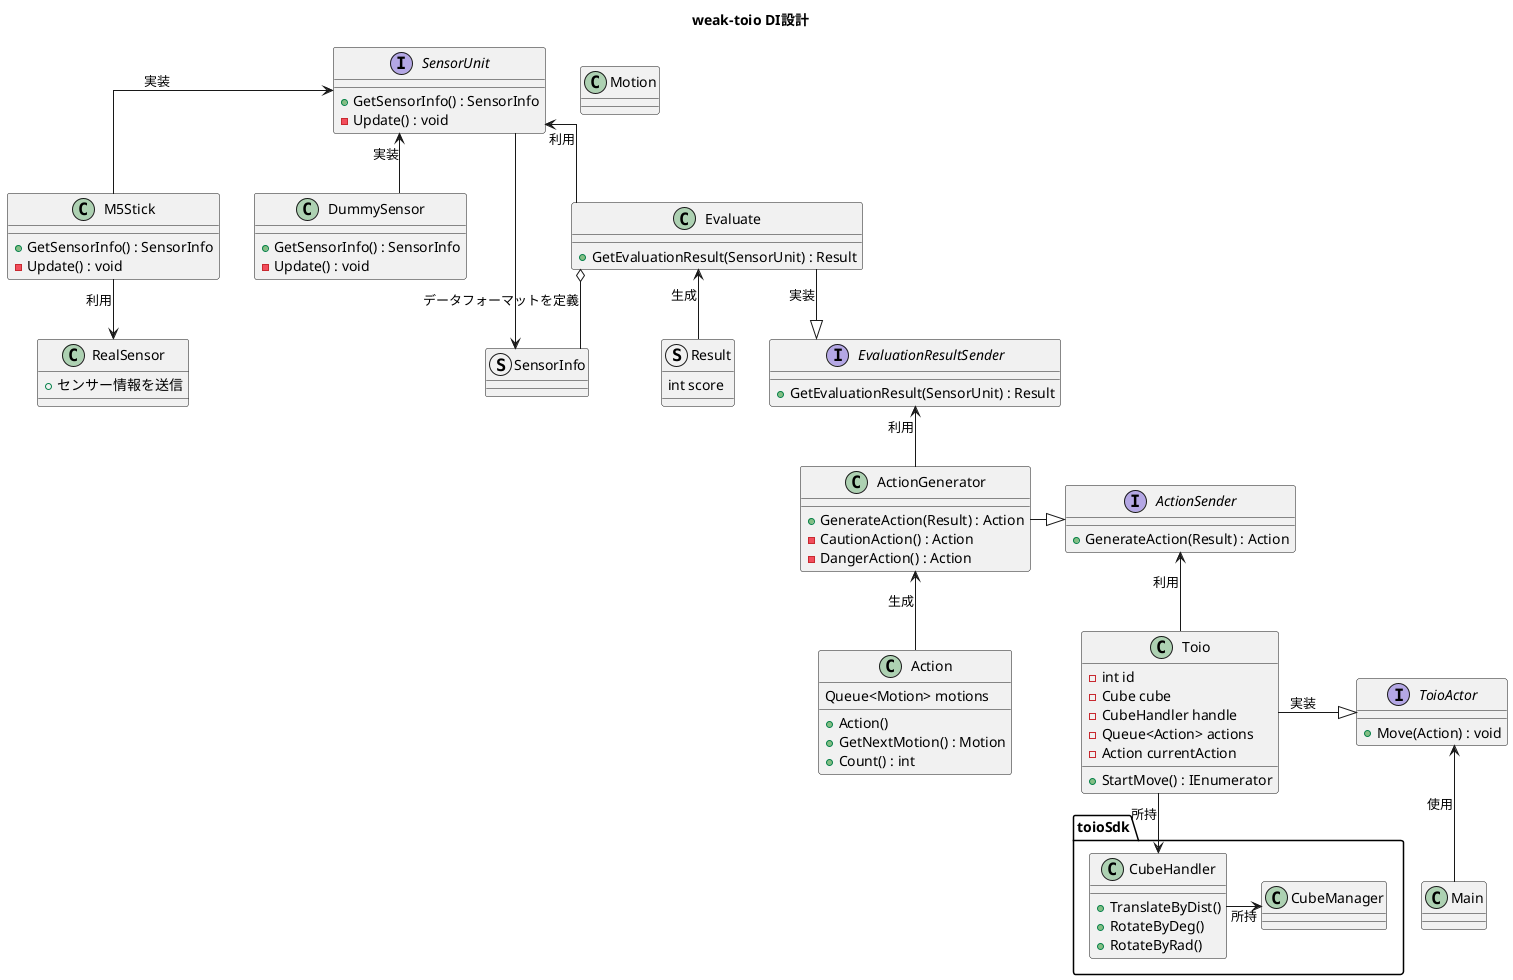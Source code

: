 @startuml
title weak-toio DI設計
skinparam Linetype ortho

' オブジェクト
class RealSensor{
	+ センサー情報を送信
}
class M5Stick{
	+ GetSensorInfo() : SensorInfo
	- Update() : void
}
class DummySensor{
	+ GetSensorInfo() : SensorInfo
	- Update() : void
}
struct SensorInfo{}

interface SensorUnit{
	+ GetSensorInfo() : SensorInfo
	- Update() : void
}
class Evaluate{
	+ GetEvaluationResult(SensorUnit) : Result
}
struct Result{
	int score
}

interface EvaluationResultSender{
	+ GetEvaluationResult(SensorUnit) : Result
}
class ActionGenerator{
	+ GenerateAction(Result) : Action
	- CautionAction() : Action
	- DangerAction() : Action
}
class Action{
	Queue<Motion> motions 
	+ Action()
	+ GetNextMotion() : Motion
	+ Count() : int 
	
}
class Motion{

}

interface ActionSender{
	+ GenerateAction(Result) : Action
}
class Toio{
	- int id
	- Cube cube
	- CubeHandler handle
	- Queue<Action> actions
	- Action currentAction
	+ StartMove() : IEnumerator
}
package toioSdk{
	class CubeManager
	class CubeHandler{
		+ TranslateByDist()
		+ RotateByDeg()
		+ RotateByRad()
	}
}
interface ToioActor{
	+ Move(Action) : void
}

' 関係
SensorUnit <-- M5Stick : 実装
M5Stick --> RealSensor : 利用
SensorUnit <-- DummySensor : 実装

SensorUnit <-- Evaluate : 利用
Evaluate o-- SensorInfo : データフォーマットを定義
SensorUnit --> SensorInfo
Evaluate <-- Result : 生成

Evaluate --|> EvaluationResultSender : 実装
EvaluationResultSender <-- ActionGenerator : 利用
ActionGenerator <-- Action : 生成

ActionGenerator -|> ActionSender
ActionSender <-- Toio : 利用
Toio --> CubeHandler : 所持
CubeHandler -> CubeManager : 所持
Toio -right--|> ToioActor : 実装
ToioActor <-- Main : 使用

@enduml